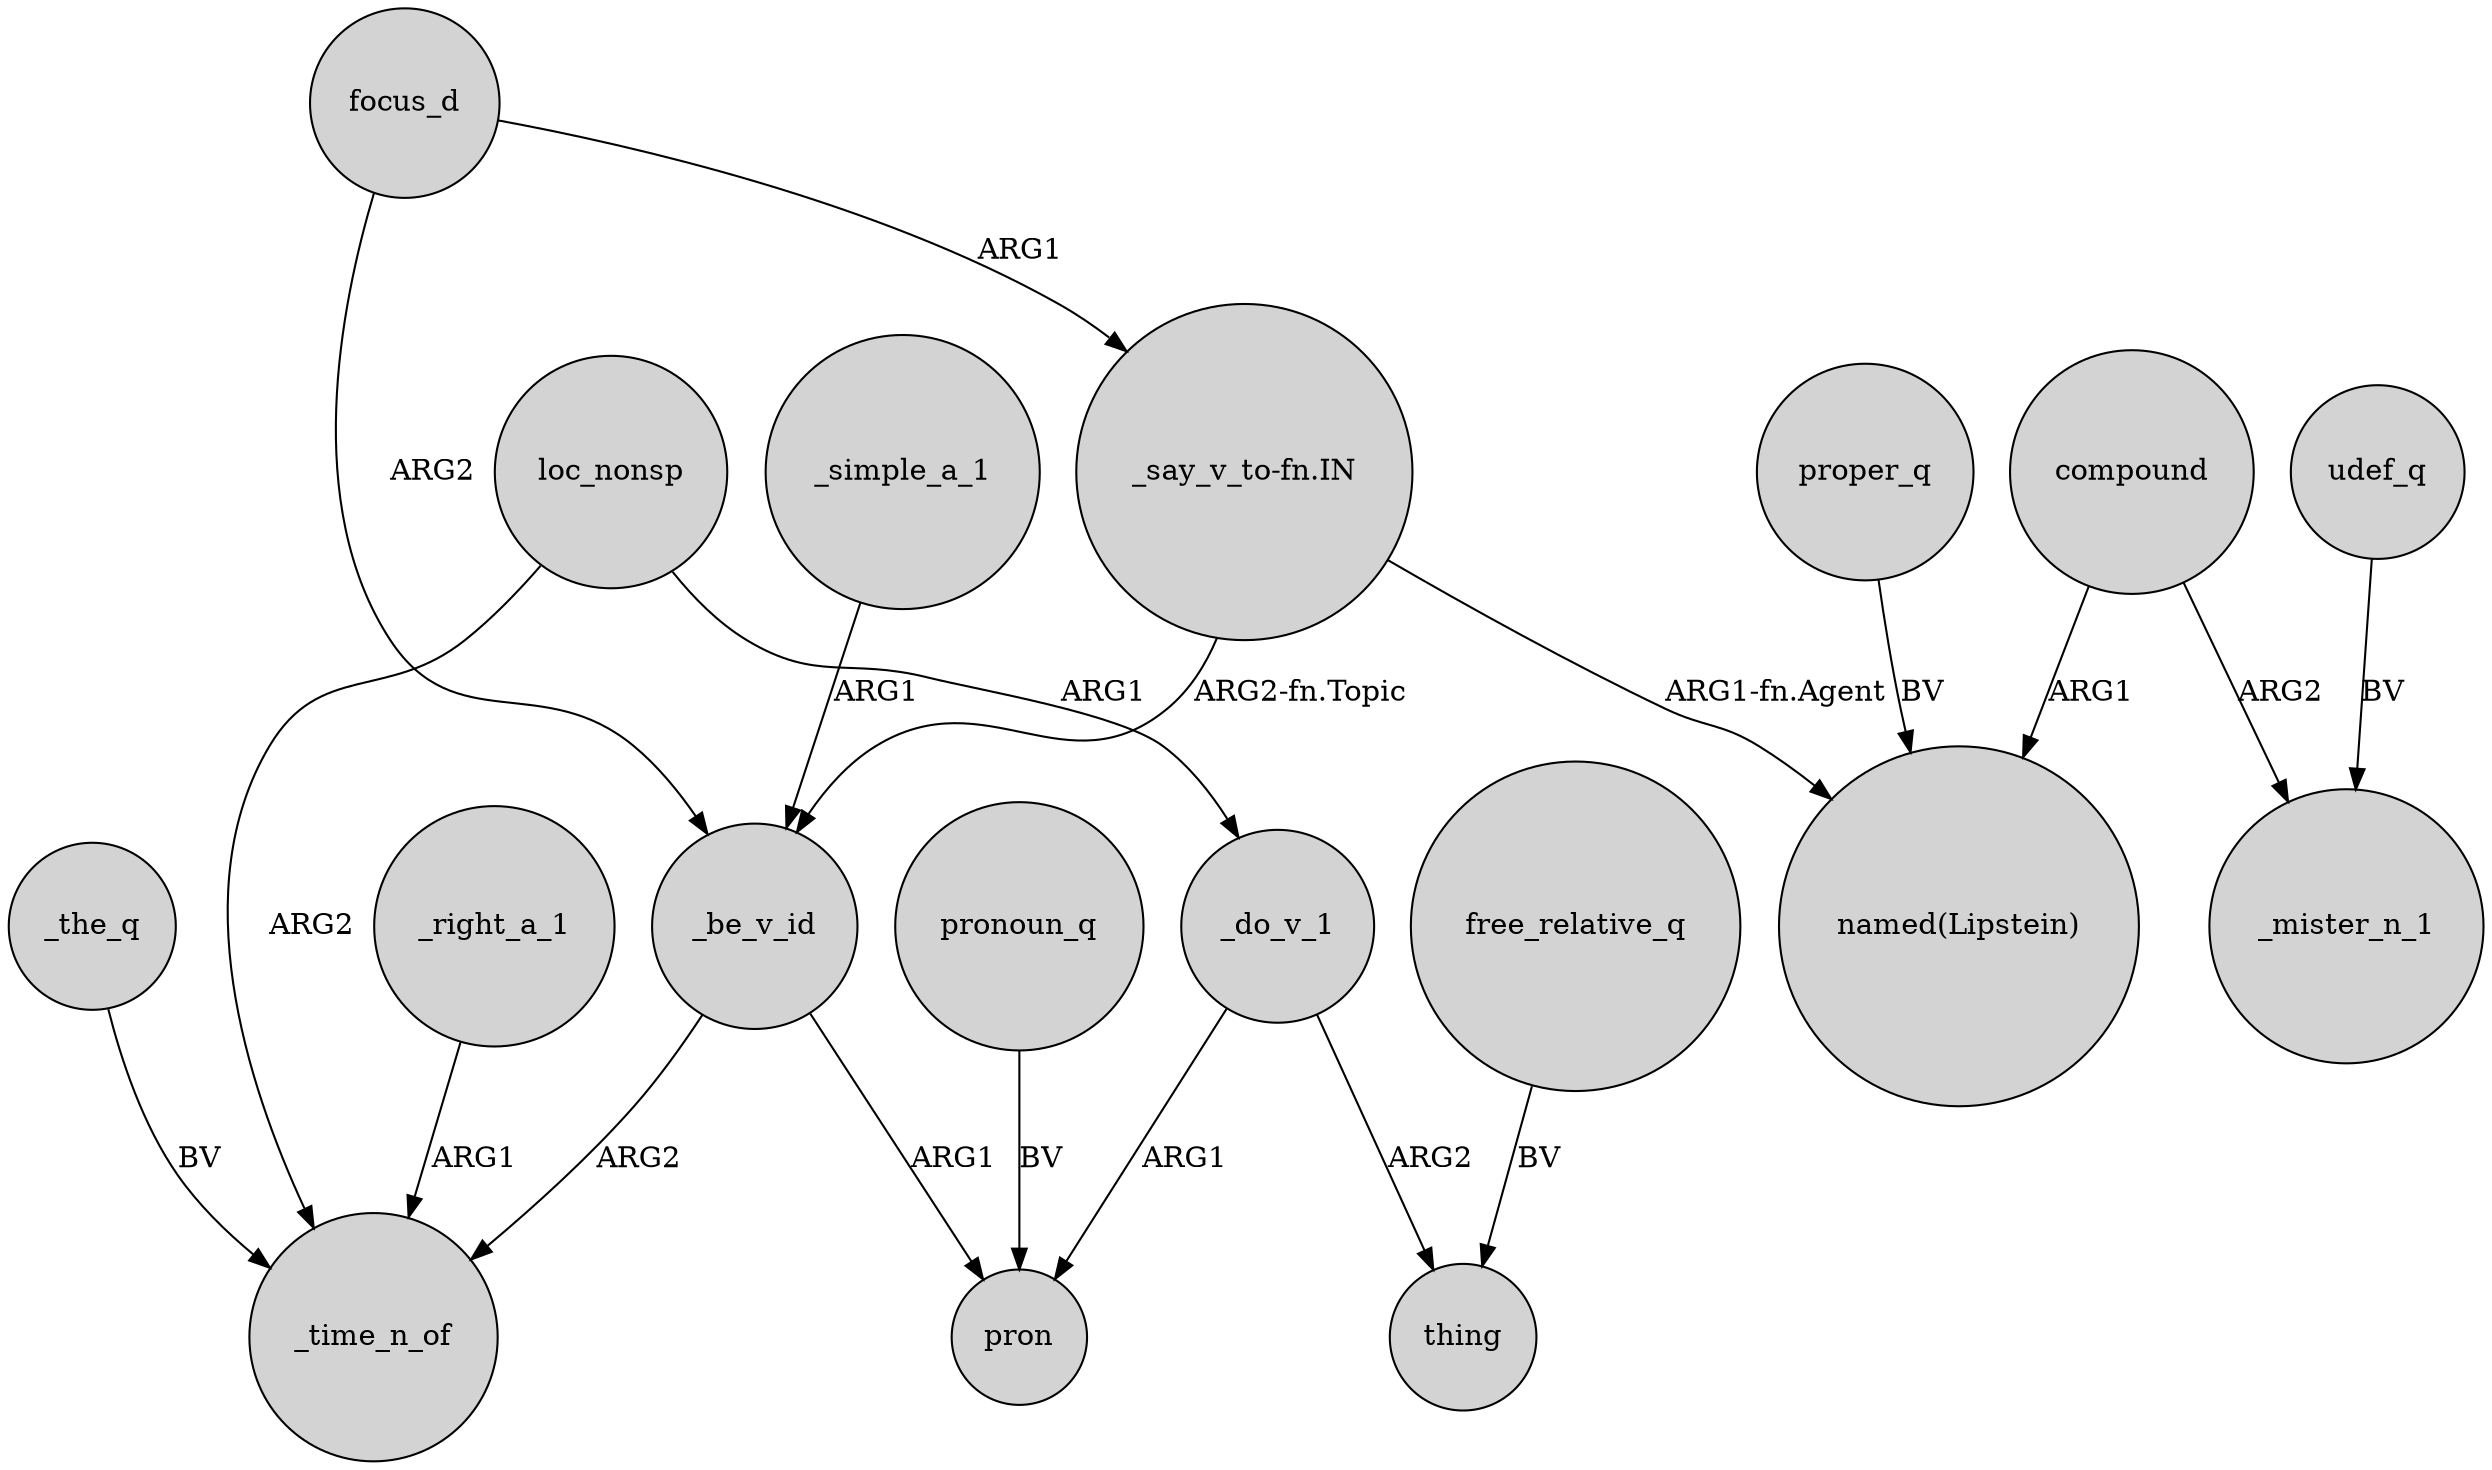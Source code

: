 digraph {
	node [shape=circle style=filled]
	focus_d -> _be_v_id [label=ARG2]
	loc_nonsp -> _do_v_1 [label=ARG1]
	compound -> _mister_n_1 [label=ARG2]
	udef_q -> _mister_n_1 [label=BV]
	loc_nonsp -> _time_n_of [label=ARG2]
	_simple_a_1 -> _be_v_id [label=ARG1]
	proper_q -> "named(Lipstein)" [label=BV]
	_be_v_id -> pron [label=ARG1]
	"_say_v_to-fn.IN" -> "named(Lipstein)" [label="ARG1-fn.Agent"]
	"_say_v_to-fn.IN" -> _be_v_id [label="ARG2-fn.Topic"]
	pronoun_q -> pron [label=BV]
	_be_v_id -> _time_n_of [label=ARG2]
	compound -> "named(Lipstein)" [label=ARG1]
	_the_q -> _time_n_of [label=BV]
	_do_v_1 -> pron [label=ARG1]
	free_relative_q -> thing [label=BV]
	_right_a_1 -> _time_n_of [label=ARG1]
	_do_v_1 -> thing [label=ARG2]
	focus_d -> "_say_v_to-fn.IN" [label=ARG1]
}
